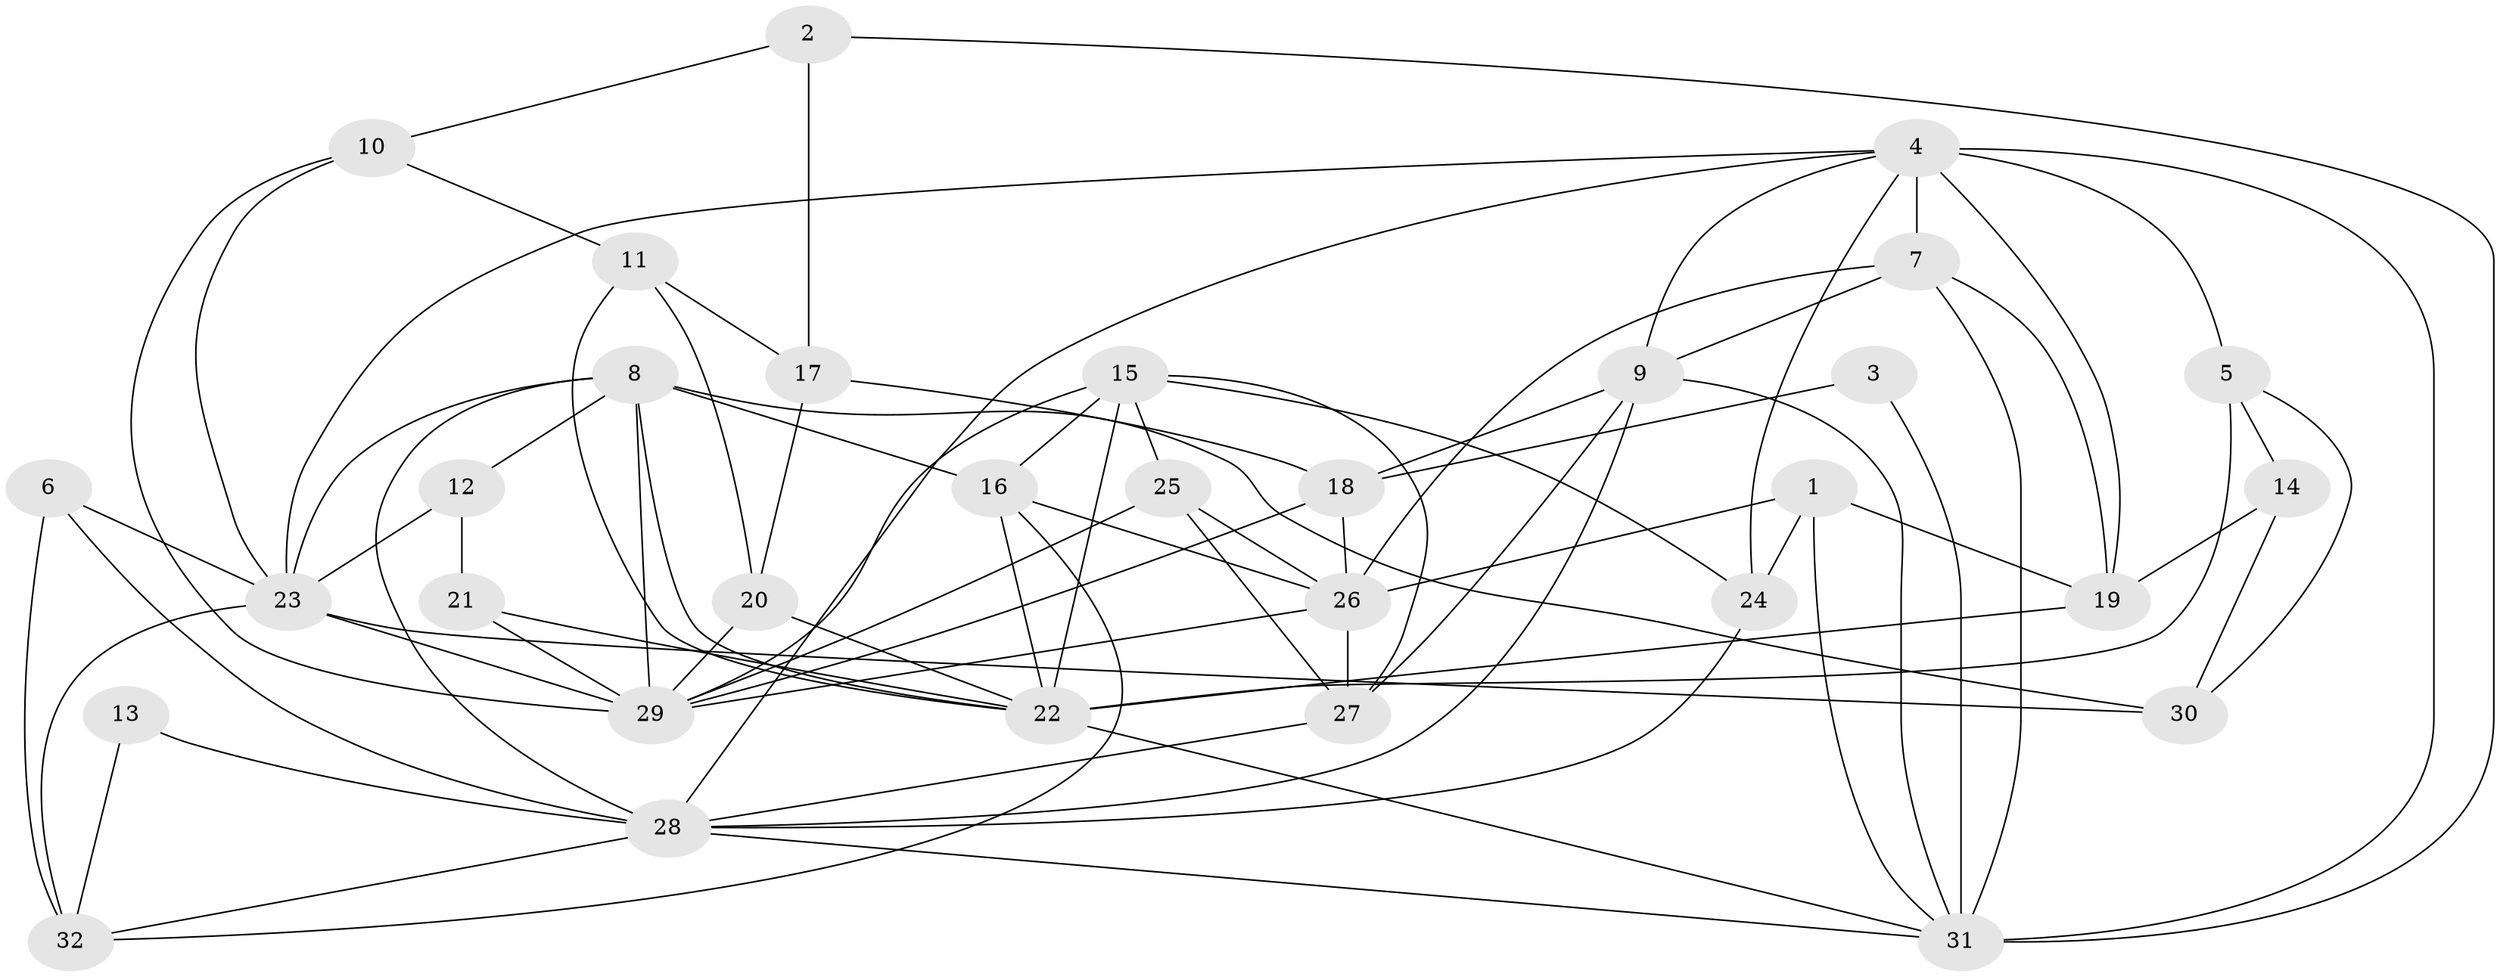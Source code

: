 // original degree distribution, {4: 0.34375, 2: 0.171875, 6: 0.125, 3: 0.171875, 5: 0.15625, 8: 0.015625, 7: 0.015625}
// Generated by graph-tools (version 1.1) at 2025/26/03/09/25 03:26:17]
// undirected, 32 vertices, 81 edges
graph export_dot {
graph [start="1"]
  node [color=gray90,style=filled];
  1;
  2;
  3;
  4;
  5;
  6;
  7;
  8;
  9;
  10;
  11;
  12;
  13;
  14;
  15;
  16;
  17;
  18;
  19;
  20;
  21;
  22;
  23;
  24;
  25;
  26;
  27;
  28;
  29;
  30;
  31;
  32;
  1 -- 19 [weight=1.0];
  1 -- 24 [weight=1.0];
  1 -- 26 [weight=1.0];
  1 -- 31 [weight=1.0];
  2 -- 10 [weight=1.0];
  2 -- 17 [weight=1.0];
  2 -- 31 [weight=1.0];
  3 -- 18 [weight=1.0];
  3 -- 31 [weight=1.0];
  4 -- 5 [weight=1.0];
  4 -- 7 [weight=1.0];
  4 -- 9 [weight=1.0];
  4 -- 19 [weight=1.0];
  4 -- 23 [weight=1.0];
  4 -- 24 [weight=1.0];
  4 -- 28 [weight=1.0];
  4 -- 31 [weight=2.0];
  5 -- 14 [weight=1.0];
  5 -- 22 [weight=2.0];
  5 -- 30 [weight=1.0];
  6 -- 23 [weight=1.0];
  6 -- 28 [weight=2.0];
  6 -- 32 [weight=1.0];
  7 -- 9 [weight=1.0];
  7 -- 19 [weight=1.0];
  7 -- 26 [weight=1.0];
  7 -- 31 [weight=1.0];
  8 -- 12 [weight=1.0];
  8 -- 16 [weight=1.0];
  8 -- 22 [weight=1.0];
  8 -- 23 [weight=1.0];
  8 -- 28 [weight=1.0];
  8 -- 29 [weight=2.0];
  8 -- 30 [weight=1.0];
  9 -- 18 [weight=1.0];
  9 -- 27 [weight=1.0];
  9 -- 28 [weight=1.0];
  9 -- 31 [weight=1.0];
  10 -- 11 [weight=1.0];
  10 -- 23 [weight=1.0];
  10 -- 29 [weight=1.0];
  11 -- 17 [weight=1.0];
  11 -- 20 [weight=1.0];
  11 -- 22 [weight=1.0];
  12 -- 21 [weight=1.0];
  12 -- 23 [weight=1.0];
  13 -- 28 [weight=1.0];
  13 -- 32 [weight=1.0];
  14 -- 19 [weight=1.0];
  14 -- 30 [weight=1.0];
  15 -- 16 [weight=1.0];
  15 -- 22 [weight=1.0];
  15 -- 24 [weight=1.0];
  15 -- 25 [weight=2.0];
  15 -- 27 [weight=1.0];
  15 -- 29 [weight=2.0];
  16 -- 22 [weight=2.0];
  16 -- 26 [weight=1.0];
  16 -- 32 [weight=1.0];
  17 -- 18 [weight=1.0];
  17 -- 20 [weight=1.0];
  18 -- 26 [weight=1.0];
  18 -- 29 [weight=1.0];
  19 -- 22 [weight=1.0];
  20 -- 22 [weight=1.0];
  20 -- 29 [weight=1.0];
  21 -- 22 [weight=1.0];
  21 -- 29 [weight=2.0];
  22 -- 31 [weight=1.0];
  23 -- 29 [weight=1.0];
  23 -- 30 [weight=1.0];
  23 -- 32 [weight=2.0];
  24 -- 28 [weight=1.0];
  25 -- 26 [weight=1.0];
  25 -- 27 [weight=1.0];
  25 -- 29 [weight=1.0];
  26 -- 27 [weight=1.0];
  26 -- 29 [weight=1.0];
  27 -- 28 [weight=1.0];
  28 -- 31 [weight=1.0];
  28 -- 32 [weight=1.0];
}

